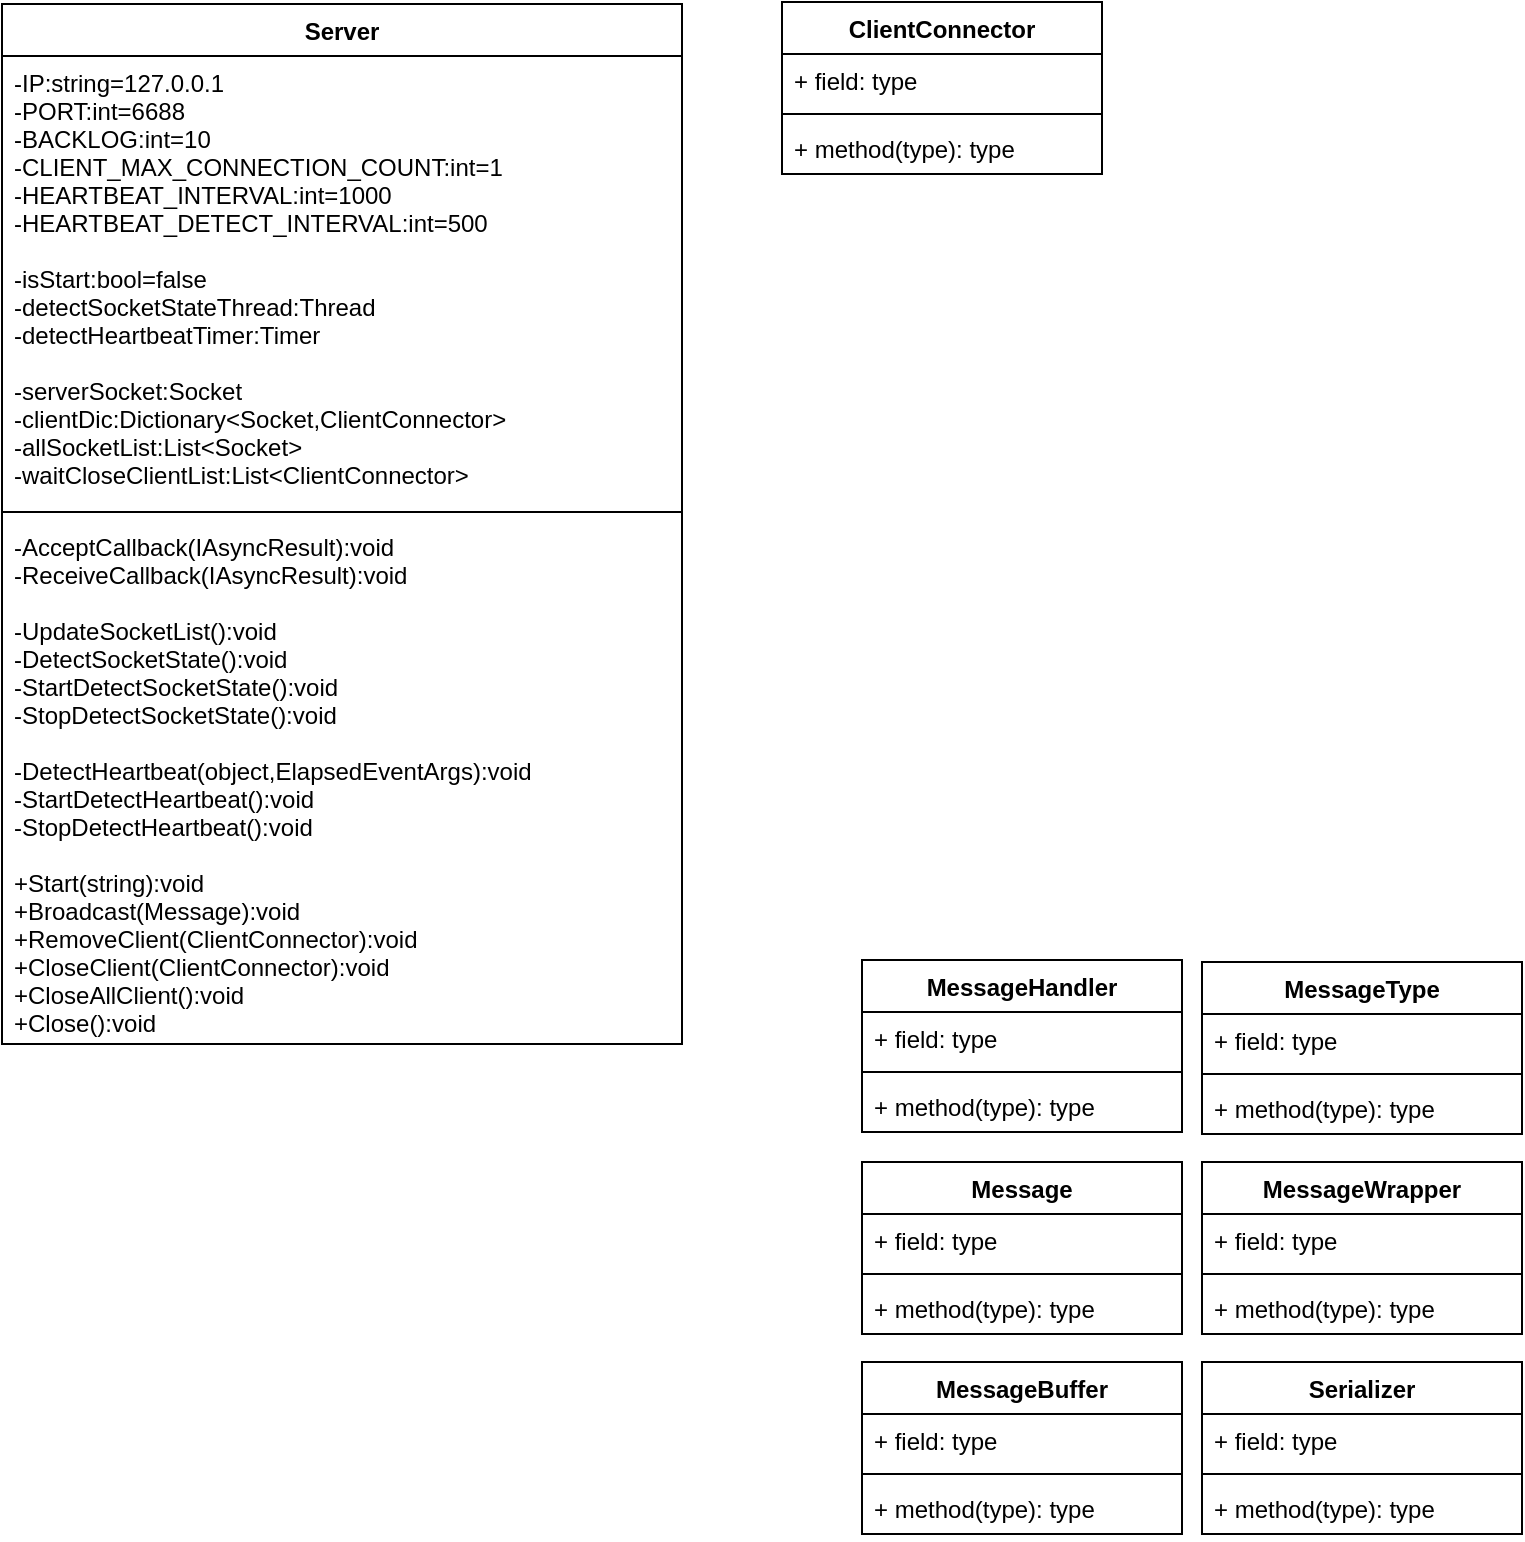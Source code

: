 <mxfile version="20.4.1" type="github">
  <diagram id="C5RBs43oDa-KdzZeNtuy" name="Page-1">
    <mxGraphModel dx="1054" dy="568" grid="1" gridSize="10" guides="1" tooltips="1" connect="1" arrows="1" fold="1" page="1" pageScale="1" pageWidth="827" pageHeight="1169" math="0" shadow="0">
      <root>
        <mxCell id="WIyWlLk6GJQsqaUBKTNV-0" />
        <mxCell id="WIyWlLk6GJQsqaUBKTNV-1" parent="WIyWlLk6GJQsqaUBKTNV-0" />
        <mxCell id="VAwtb7KLq5aNkNkUl2DF-0" value="Server" style="swimlane;fontStyle=1;align=center;verticalAlign=top;childLayout=stackLayout;horizontal=1;startSize=26;horizontalStack=0;resizeParent=1;resizeParentMax=0;resizeLast=0;collapsible=1;marginBottom=0;" parent="WIyWlLk6GJQsqaUBKTNV-1" vertex="1">
          <mxGeometry x="40" y="21" width="340" height="520" as="geometry" />
        </mxCell>
        <mxCell id="VAwtb7KLq5aNkNkUl2DF-1" value="-IP:string=127.0.0.1&#xa;-PORT:int=6688&#xa;-BACKLOG:int=10&#xa;-CLIENT_MAX_CONNECTION_COUNT:int=1&#xa;-HEARTBEAT_INTERVAL:int=1000&#xa;-HEARTBEAT_DETECT_INTERVAL:int=500&#xa;&#xa;-isStart:bool=false&#xa;-detectSocketStateThread:Thread&#xa;-detectHeartbeatTimer:Timer&#xa;&#xa;-serverSocket:Socket&#xa;-clientDic:Dictionary&lt;Socket,ClientConnector&gt;&#xa;-allSocketList:List&lt;Socket&gt;&#xa;-waitCloseClientList:List&lt;ClientConnector&gt;" style="text;strokeColor=none;fillColor=none;align=left;verticalAlign=top;spacingLeft=4;spacingRight=4;overflow=hidden;rotatable=0;points=[[0,0.5],[1,0.5]];portConstraint=eastwest;" parent="VAwtb7KLq5aNkNkUl2DF-0" vertex="1">
          <mxGeometry y="26" width="340" height="224" as="geometry" />
        </mxCell>
        <mxCell id="VAwtb7KLq5aNkNkUl2DF-2" value="" style="line;strokeWidth=1;fillColor=none;align=left;verticalAlign=middle;spacingTop=-1;spacingLeft=3;spacingRight=3;rotatable=0;labelPosition=right;points=[];portConstraint=eastwest;strokeColor=inherit;" parent="VAwtb7KLq5aNkNkUl2DF-0" vertex="1">
          <mxGeometry y="250" width="340" height="8" as="geometry" />
        </mxCell>
        <mxCell id="VAwtb7KLq5aNkNkUl2DF-3" value="-AcceptCallback(IAsyncResult):void&#xa;-ReceiveCallback(IAsyncResult):void&#xa;&#xa;-UpdateSocketList():void&#xa;-DetectSocketState():void&#xa;-StartDetectSocketState():void&#xa;-StopDetectSocketState():void&#xa;&#xa;-DetectHeartbeat(object,ElapsedEventArgs):void&#xa;-StartDetectHeartbeat():void&#xa;-StopDetectHeartbeat():void&#xa;&#xa;+Start(string):void&#xa;+Broadcast(Message):void&#xa;+RemoveClient(ClientConnector):void&#xa;+CloseClient(ClientConnector):void&#xa;+CloseAllClient():void&#xa;+Close():void" style="text;strokeColor=none;fillColor=none;align=left;verticalAlign=top;spacingLeft=4;spacingRight=4;overflow=hidden;rotatable=0;points=[[0,0.5],[1,0.5]];portConstraint=eastwest;" parent="VAwtb7KLq5aNkNkUl2DF-0" vertex="1">
          <mxGeometry y="258" width="340" height="262" as="geometry" />
        </mxCell>
        <mxCell id="B_friO1HUQH2m3yJXOge-0" value="ClientConnector" style="swimlane;fontStyle=1;align=center;verticalAlign=top;childLayout=stackLayout;horizontal=1;startSize=26;horizontalStack=0;resizeParent=1;resizeParentMax=0;resizeLast=0;collapsible=1;marginBottom=0;" vertex="1" parent="WIyWlLk6GJQsqaUBKTNV-1">
          <mxGeometry x="430" y="20" width="160" height="86" as="geometry" />
        </mxCell>
        <mxCell id="B_friO1HUQH2m3yJXOge-1" value="+ field: type" style="text;strokeColor=none;fillColor=none;align=left;verticalAlign=top;spacingLeft=4;spacingRight=4;overflow=hidden;rotatable=0;points=[[0,0.5],[1,0.5]];portConstraint=eastwest;" vertex="1" parent="B_friO1HUQH2m3yJXOge-0">
          <mxGeometry y="26" width="160" height="26" as="geometry" />
        </mxCell>
        <mxCell id="B_friO1HUQH2m3yJXOge-2" value="" style="line;strokeWidth=1;fillColor=none;align=left;verticalAlign=middle;spacingTop=-1;spacingLeft=3;spacingRight=3;rotatable=0;labelPosition=right;points=[];portConstraint=eastwest;strokeColor=inherit;" vertex="1" parent="B_friO1HUQH2m3yJXOge-0">
          <mxGeometry y="52" width="160" height="8" as="geometry" />
        </mxCell>
        <mxCell id="B_friO1HUQH2m3yJXOge-3" value="+ method(type): type" style="text;strokeColor=none;fillColor=none;align=left;verticalAlign=top;spacingLeft=4;spacingRight=4;overflow=hidden;rotatable=0;points=[[0,0.5],[1,0.5]];portConstraint=eastwest;" vertex="1" parent="B_friO1HUQH2m3yJXOge-0">
          <mxGeometry y="60" width="160" height="26" as="geometry" />
        </mxCell>
        <mxCell id="B_friO1HUQH2m3yJXOge-4" value="MessageHandler" style="swimlane;fontStyle=1;align=center;verticalAlign=top;childLayout=stackLayout;horizontal=1;startSize=26;horizontalStack=0;resizeParent=1;resizeParentMax=0;resizeLast=0;collapsible=1;marginBottom=0;" vertex="1" parent="WIyWlLk6GJQsqaUBKTNV-1">
          <mxGeometry x="470" y="499" width="160" height="86" as="geometry" />
        </mxCell>
        <mxCell id="B_friO1HUQH2m3yJXOge-5" value="+ field: type" style="text;strokeColor=none;fillColor=none;align=left;verticalAlign=top;spacingLeft=4;spacingRight=4;overflow=hidden;rotatable=0;points=[[0,0.5],[1,0.5]];portConstraint=eastwest;" vertex="1" parent="B_friO1HUQH2m3yJXOge-4">
          <mxGeometry y="26" width="160" height="26" as="geometry" />
        </mxCell>
        <mxCell id="B_friO1HUQH2m3yJXOge-6" value="" style="line;strokeWidth=1;fillColor=none;align=left;verticalAlign=middle;spacingTop=-1;spacingLeft=3;spacingRight=3;rotatable=0;labelPosition=right;points=[];portConstraint=eastwest;strokeColor=inherit;" vertex="1" parent="B_friO1HUQH2m3yJXOge-4">
          <mxGeometry y="52" width="160" height="8" as="geometry" />
        </mxCell>
        <mxCell id="B_friO1HUQH2m3yJXOge-7" value="+ method(type): type" style="text;strokeColor=none;fillColor=none;align=left;verticalAlign=top;spacingLeft=4;spacingRight=4;overflow=hidden;rotatable=0;points=[[0,0.5],[1,0.5]];portConstraint=eastwest;" vertex="1" parent="B_friO1HUQH2m3yJXOge-4">
          <mxGeometry y="60" width="160" height="26" as="geometry" />
        </mxCell>
        <mxCell id="B_friO1HUQH2m3yJXOge-8" value="Message" style="swimlane;fontStyle=1;align=center;verticalAlign=top;childLayout=stackLayout;horizontal=1;startSize=26;horizontalStack=0;resizeParent=1;resizeParentMax=0;resizeLast=0;collapsible=1;marginBottom=0;" vertex="1" parent="WIyWlLk6GJQsqaUBKTNV-1">
          <mxGeometry x="470" y="600" width="160" height="86" as="geometry" />
        </mxCell>
        <mxCell id="B_friO1HUQH2m3yJXOge-9" value="+ field: type" style="text;strokeColor=none;fillColor=none;align=left;verticalAlign=top;spacingLeft=4;spacingRight=4;overflow=hidden;rotatable=0;points=[[0,0.5],[1,0.5]];portConstraint=eastwest;" vertex="1" parent="B_friO1HUQH2m3yJXOge-8">
          <mxGeometry y="26" width="160" height="26" as="geometry" />
        </mxCell>
        <mxCell id="B_friO1HUQH2m3yJXOge-10" value="" style="line;strokeWidth=1;fillColor=none;align=left;verticalAlign=middle;spacingTop=-1;spacingLeft=3;spacingRight=3;rotatable=0;labelPosition=right;points=[];portConstraint=eastwest;strokeColor=inherit;" vertex="1" parent="B_friO1HUQH2m3yJXOge-8">
          <mxGeometry y="52" width="160" height="8" as="geometry" />
        </mxCell>
        <mxCell id="B_friO1HUQH2m3yJXOge-11" value="+ method(type): type" style="text;strokeColor=none;fillColor=none;align=left;verticalAlign=top;spacingLeft=4;spacingRight=4;overflow=hidden;rotatable=0;points=[[0,0.5],[1,0.5]];portConstraint=eastwest;" vertex="1" parent="B_friO1HUQH2m3yJXOge-8">
          <mxGeometry y="60" width="160" height="26" as="geometry" />
        </mxCell>
        <mxCell id="B_friO1HUQH2m3yJXOge-12" value="MessageBuffer" style="swimlane;fontStyle=1;align=center;verticalAlign=top;childLayout=stackLayout;horizontal=1;startSize=26;horizontalStack=0;resizeParent=1;resizeParentMax=0;resizeLast=0;collapsible=1;marginBottom=0;" vertex="1" parent="WIyWlLk6GJQsqaUBKTNV-1">
          <mxGeometry x="470" y="700" width="160" height="86" as="geometry" />
        </mxCell>
        <mxCell id="B_friO1HUQH2m3yJXOge-13" value="+ field: type" style="text;strokeColor=none;fillColor=none;align=left;verticalAlign=top;spacingLeft=4;spacingRight=4;overflow=hidden;rotatable=0;points=[[0,0.5],[1,0.5]];portConstraint=eastwest;" vertex="1" parent="B_friO1HUQH2m3yJXOge-12">
          <mxGeometry y="26" width="160" height="26" as="geometry" />
        </mxCell>
        <mxCell id="B_friO1HUQH2m3yJXOge-14" value="" style="line;strokeWidth=1;fillColor=none;align=left;verticalAlign=middle;spacingTop=-1;spacingLeft=3;spacingRight=3;rotatable=0;labelPosition=right;points=[];portConstraint=eastwest;strokeColor=inherit;" vertex="1" parent="B_friO1HUQH2m3yJXOge-12">
          <mxGeometry y="52" width="160" height="8" as="geometry" />
        </mxCell>
        <mxCell id="B_friO1HUQH2m3yJXOge-15" value="+ method(type): type" style="text;strokeColor=none;fillColor=none;align=left;verticalAlign=top;spacingLeft=4;spacingRight=4;overflow=hidden;rotatable=0;points=[[0,0.5],[1,0.5]];portConstraint=eastwest;" vertex="1" parent="B_friO1HUQH2m3yJXOge-12">
          <mxGeometry y="60" width="160" height="26" as="geometry" />
        </mxCell>
        <mxCell id="B_friO1HUQH2m3yJXOge-16" value="MessageType" style="swimlane;fontStyle=1;align=center;verticalAlign=top;childLayout=stackLayout;horizontal=1;startSize=26;horizontalStack=0;resizeParent=1;resizeParentMax=0;resizeLast=0;collapsible=1;marginBottom=0;" vertex="1" parent="WIyWlLk6GJQsqaUBKTNV-1">
          <mxGeometry x="640" y="500" width="160" height="86" as="geometry" />
        </mxCell>
        <mxCell id="B_friO1HUQH2m3yJXOge-17" value="+ field: type" style="text;strokeColor=none;fillColor=none;align=left;verticalAlign=top;spacingLeft=4;spacingRight=4;overflow=hidden;rotatable=0;points=[[0,0.5],[1,0.5]];portConstraint=eastwest;" vertex="1" parent="B_friO1HUQH2m3yJXOge-16">
          <mxGeometry y="26" width="160" height="26" as="geometry" />
        </mxCell>
        <mxCell id="B_friO1HUQH2m3yJXOge-18" value="" style="line;strokeWidth=1;fillColor=none;align=left;verticalAlign=middle;spacingTop=-1;spacingLeft=3;spacingRight=3;rotatable=0;labelPosition=right;points=[];portConstraint=eastwest;strokeColor=inherit;" vertex="1" parent="B_friO1HUQH2m3yJXOge-16">
          <mxGeometry y="52" width="160" height="8" as="geometry" />
        </mxCell>
        <mxCell id="B_friO1HUQH2m3yJXOge-19" value="+ method(type): type" style="text;strokeColor=none;fillColor=none;align=left;verticalAlign=top;spacingLeft=4;spacingRight=4;overflow=hidden;rotatable=0;points=[[0,0.5],[1,0.5]];portConstraint=eastwest;" vertex="1" parent="B_friO1HUQH2m3yJXOge-16">
          <mxGeometry y="60" width="160" height="26" as="geometry" />
        </mxCell>
        <mxCell id="B_friO1HUQH2m3yJXOge-20" value="MessageWrapper" style="swimlane;fontStyle=1;align=center;verticalAlign=top;childLayout=stackLayout;horizontal=1;startSize=26;horizontalStack=0;resizeParent=1;resizeParentMax=0;resizeLast=0;collapsible=1;marginBottom=0;" vertex="1" parent="WIyWlLk6GJQsqaUBKTNV-1">
          <mxGeometry x="640" y="600" width="160" height="86" as="geometry" />
        </mxCell>
        <mxCell id="B_friO1HUQH2m3yJXOge-21" value="+ field: type" style="text;strokeColor=none;fillColor=none;align=left;verticalAlign=top;spacingLeft=4;spacingRight=4;overflow=hidden;rotatable=0;points=[[0,0.5],[1,0.5]];portConstraint=eastwest;" vertex="1" parent="B_friO1HUQH2m3yJXOge-20">
          <mxGeometry y="26" width="160" height="26" as="geometry" />
        </mxCell>
        <mxCell id="B_friO1HUQH2m3yJXOge-22" value="" style="line;strokeWidth=1;fillColor=none;align=left;verticalAlign=middle;spacingTop=-1;spacingLeft=3;spacingRight=3;rotatable=0;labelPosition=right;points=[];portConstraint=eastwest;strokeColor=inherit;" vertex="1" parent="B_friO1HUQH2m3yJXOge-20">
          <mxGeometry y="52" width="160" height="8" as="geometry" />
        </mxCell>
        <mxCell id="B_friO1HUQH2m3yJXOge-23" value="+ method(type): type" style="text;strokeColor=none;fillColor=none;align=left;verticalAlign=top;spacingLeft=4;spacingRight=4;overflow=hidden;rotatable=0;points=[[0,0.5],[1,0.5]];portConstraint=eastwest;" vertex="1" parent="B_friO1HUQH2m3yJXOge-20">
          <mxGeometry y="60" width="160" height="26" as="geometry" />
        </mxCell>
        <mxCell id="B_friO1HUQH2m3yJXOge-24" value="Serializer" style="swimlane;fontStyle=1;align=center;verticalAlign=top;childLayout=stackLayout;horizontal=1;startSize=26;horizontalStack=0;resizeParent=1;resizeParentMax=0;resizeLast=0;collapsible=1;marginBottom=0;" vertex="1" parent="WIyWlLk6GJQsqaUBKTNV-1">
          <mxGeometry x="640" y="700" width="160" height="86" as="geometry" />
        </mxCell>
        <mxCell id="B_friO1HUQH2m3yJXOge-25" value="+ field: type" style="text;strokeColor=none;fillColor=none;align=left;verticalAlign=top;spacingLeft=4;spacingRight=4;overflow=hidden;rotatable=0;points=[[0,0.5],[1,0.5]];portConstraint=eastwest;" vertex="1" parent="B_friO1HUQH2m3yJXOge-24">
          <mxGeometry y="26" width="160" height="26" as="geometry" />
        </mxCell>
        <mxCell id="B_friO1HUQH2m3yJXOge-26" value="" style="line;strokeWidth=1;fillColor=none;align=left;verticalAlign=middle;spacingTop=-1;spacingLeft=3;spacingRight=3;rotatable=0;labelPosition=right;points=[];portConstraint=eastwest;strokeColor=inherit;" vertex="1" parent="B_friO1HUQH2m3yJXOge-24">
          <mxGeometry y="52" width="160" height="8" as="geometry" />
        </mxCell>
        <mxCell id="B_friO1HUQH2m3yJXOge-27" value="+ method(type): type" style="text;strokeColor=none;fillColor=none;align=left;verticalAlign=top;spacingLeft=4;spacingRight=4;overflow=hidden;rotatable=0;points=[[0,0.5],[1,0.5]];portConstraint=eastwest;" vertex="1" parent="B_friO1HUQH2m3yJXOge-24">
          <mxGeometry y="60" width="160" height="26" as="geometry" />
        </mxCell>
      </root>
    </mxGraphModel>
  </diagram>
</mxfile>
